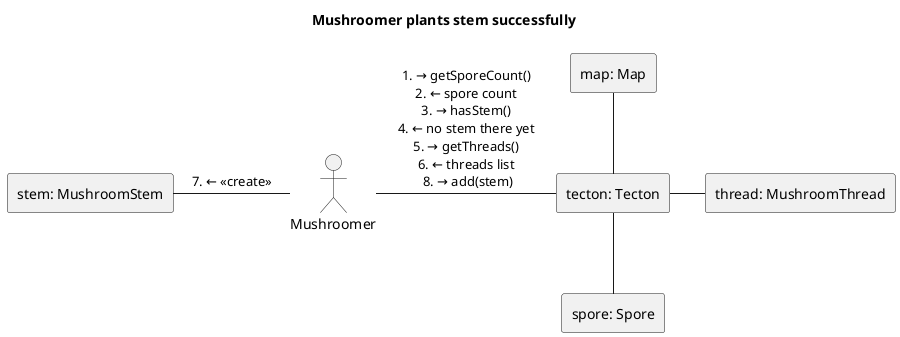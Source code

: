 
@startuml Plants stem
title Mushroomer plants stem successfully
skinparam linestyle ortho
actor Mushroomer
rectangle "map: Map" as 1
rectangle "tecton: Tecton" as 2.1
rectangle "thread: MushroomThread" as 3
rectangle "spore: Spore" as 4
rectangle "stem: MushroomStem" as 5

Mushroomer - 2.1: \n 1. → getSporeCount() \n 2. ← spore count \n 3. → hasStem() \n 4. ← no stem there yet \n 5. → getThreads() \n 6. ← threads list \n 8. → add(stem)
Mushroomer -left- 5: 7. ← <<create>>
2.1 -down- 4
2.1 -up- 1
2.1 - 3

@enduml